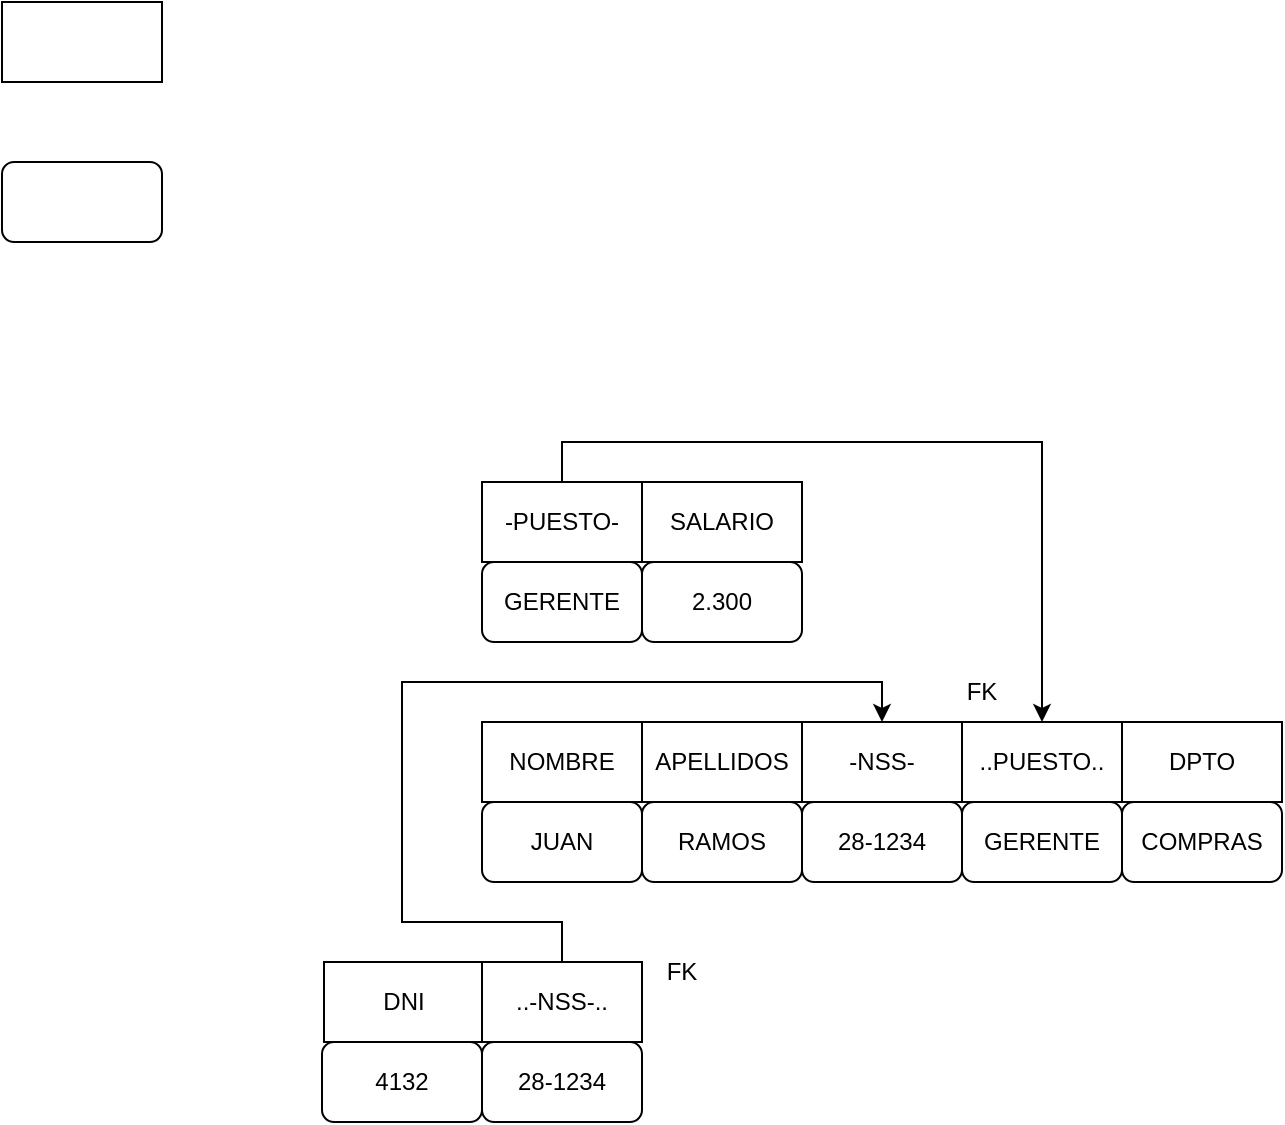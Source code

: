 <mxfile version="15.8.2" type="device"><diagram id="M-njw1hb8ID4GtVBQtJv" name="Page-1"><mxGraphModel dx="581" dy="472" grid="1" gridSize="10" guides="1" tooltips="1" connect="1" arrows="1" fold="1" page="1" pageScale="1" pageWidth="827" pageHeight="1169" math="0" shadow="0"><root><mxCell id="0"/><mxCell id="1" parent="0"/><mxCell id="YdsNnXQUMPgeh_OEQmeo-1" value="" style="rounded=0;whiteSpace=wrap;html=1;" vertex="1" parent="1"><mxGeometry x="40" y="40" width="80" height="40" as="geometry"/></mxCell><mxCell id="YdsNnXQUMPgeh_OEQmeo-2" value="" style="rounded=1;whiteSpace=wrap;html=1;" vertex="1" parent="1"><mxGeometry x="40" y="120" width="80" height="40" as="geometry"/></mxCell><mxCell id="YdsNnXQUMPgeh_OEQmeo-4" value="" style="rounded=0;whiteSpace=wrap;html=1;" vertex="1" parent="1"><mxGeometry x="40" y="40" width="80" height="40" as="geometry"/></mxCell><mxCell id="YdsNnXQUMPgeh_OEQmeo-5" value="SALARIO" style="rounded=0;whiteSpace=wrap;html=1;" vertex="1" parent="1"><mxGeometry x="360" y="280" width="80" height="40" as="geometry"/></mxCell><mxCell id="YdsNnXQUMPgeh_OEQmeo-40" style="edgeStyle=orthogonalEdgeStyle;rounded=0;orthogonalLoop=1;jettySize=auto;html=1;entryX=0.5;entryY=0;entryDx=0;entryDy=0;" edge="1" parent="1" source="YdsNnXQUMPgeh_OEQmeo-6" target="YdsNnXQUMPgeh_OEQmeo-38"><mxGeometry relative="1" as="geometry"><Array as="points"><mxPoint x="320" y="260"/><mxPoint x="560" y="260"/></Array></mxGeometry></mxCell><mxCell id="YdsNnXQUMPgeh_OEQmeo-6" value="-PUESTO-" style="rounded=0;whiteSpace=wrap;html=1;" vertex="1" parent="1"><mxGeometry x="280" y="280" width="80" height="40" as="geometry"/></mxCell><mxCell id="YdsNnXQUMPgeh_OEQmeo-7" value="DPTO" style="rounded=0;whiteSpace=wrap;html=1;" vertex="1" parent="1"><mxGeometry x="600" y="400" width="80" height="40" as="geometry"/></mxCell><mxCell id="YdsNnXQUMPgeh_OEQmeo-8" value="APELLIDOS" style="rounded=0;whiteSpace=wrap;html=1;" vertex="1" parent="1"><mxGeometry x="360" y="400" width="80" height="40" as="geometry"/></mxCell><mxCell id="YdsNnXQUMPgeh_OEQmeo-10" value="-NSS-" style="rounded=0;whiteSpace=wrap;html=1;" vertex="1" parent="1"><mxGeometry x="440" y="400" width="80" height="40" as="geometry"/></mxCell><mxCell id="YdsNnXQUMPgeh_OEQmeo-12" value="4132" style="rounded=1;whiteSpace=wrap;html=1;" vertex="1" parent="1"><mxGeometry x="200" y="560" width="80" height="40" as="geometry"/></mxCell><mxCell id="YdsNnXQUMPgeh_OEQmeo-13" value="COMPRAS" style="rounded=1;whiteSpace=wrap;html=1;" vertex="1" parent="1"><mxGeometry x="600" y="440" width="80" height="40" as="geometry"/></mxCell><mxCell id="YdsNnXQUMPgeh_OEQmeo-15" value="JUAN" style="rounded=1;whiteSpace=wrap;html=1;" vertex="1" parent="1"><mxGeometry x="280" y="440" width="80" height="40" as="geometry"/></mxCell><mxCell id="YdsNnXQUMPgeh_OEQmeo-16" value="28-1234" style="rounded=1;whiteSpace=wrap;html=1;" vertex="1" parent="1"><mxGeometry x="440" y="440" width="80" height="40" as="geometry"/></mxCell><mxCell id="YdsNnXQUMPgeh_OEQmeo-17" value="GERENTE" style="rounded=1;whiteSpace=wrap;html=1;" vertex="1" parent="1"><mxGeometry x="280" y="320" width="80" height="40" as="geometry"/></mxCell><mxCell id="YdsNnXQUMPgeh_OEQmeo-18" value="2.300" style="rounded=1;whiteSpace=wrap;html=1;" vertex="1" parent="1"><mxGeometry x="360" y="320" width="80" height="40" as="geometry"/></mxCell><mxCell id="YdsNnXQUMPgeh_OEQmeo-25" value="DNI" style="rounded=0;whiteSpace=wrap;html=1;" vertex="1" parent="1"><mxGeometry x="201" y="520" width="80" height="40" as="geometry"/></mxCell><mxCell id="YdsNnXQUMPgeh_OEQmeo-27" value="RAMOS" style="rounded=1;whiteSpace=wrap;html=1;" vertex="1" parent="1"><mxGeometry x="360" y="440" width="80" height="40" as="geometry"/></mxCell><mxCell id="YdsNnXQUMPgeh_OEQmeo-38" value="..PUESTO.." style="rounded=0;whiteSpace=wrap;html=1;" vertex="1" parent="1"><mxGeometry x="520" y="400" width="80" height="40" as="geometry"/></mxCell><mxCell id="YdsNnXQUMPgeh_OEQmeo-39" value="GERENTE" style="rounded=1;whiteSpace=wrap;html=1;" vertex="1" parent="1"><mxGeometry x="520" y="440" width="80" height="40" as="geometry"/></mxCell><mxCell id="YdsNnXQUMPgeh_OEQmeo-41" value="FK" style="text;html=1;strokeColor=none;fillColor=none;align=center;verticalAlign=middle;whiteSpace=wrap;rounded=0;" vertex="1" parent="1"><mxGeometry x="500" y="370" width="60" height="30" as="geometry"/></mxCell><mxCell id="YdsNnXQUMPgeh_OEQmeo-42" value="NOMBRE" style="rounded=0;whiteSpace=wrap;html=1;" vertex="1" parent="1"><mxGeometry x="280" y="400" width="80" height="40" as="geometry"/></mxCell><mxCell id="YdsNnXQUMPgeh_OEQmeo-45" style="edgeStyle=orthogonalEdgeStyle;rounded=0;orthogonalLoop=1;jettySize=auto;html=1;entryX=0.5;entryY=0;entryDx=0;entryDy=0;" edge="1" parent="1" source="YdsNnXQUMPgeh_OEQmeo-43" target="YdsNnXQUMPgeh_OEQmeo-10"><mxGeometry relative="1" as="geometry"><Array as="points"><mxPoint x="320" y="500"/><mxPoint x="240" y="500"/><mxPoint x="240" y="380"/><mxPoint x="480" y="380"/></Array></mxGeometry></mxCell><mxCell id="YdsNnXQUMPgeh_OEQmeo-43" value="..-NSS-.." style="rounded=0;whiteSpace=wrap;html=1;" vertex="1" parent="1"><mxGeometry x="280" y="520" width="80" height="40" as="geometry"/></mxCell><mxCell id="YdsNnXQUMPgeh_OEQmeo-44" value="28-1234" style="rounded=1;whiteSpace=wrap;html=1;" vertex="1" parent="1"><mxGeometry x="280" y="560" width="80" height="40" as="geometry"/></mxCell><mxCell id="YdsNnXQUMPgeh_OEQmeo-46" value="FK" style="text;html=1;strokeColor=none;fillColor=none;align=center;verticalAlign=middle;whiteSpace=wrap;rounded=0;" vertex="1" parent="1"><mxGeometry x="350" y="510" width="60" height="30" as="geometry"/></mxCell></root></mxGraphModel></diagram></mxfile>
